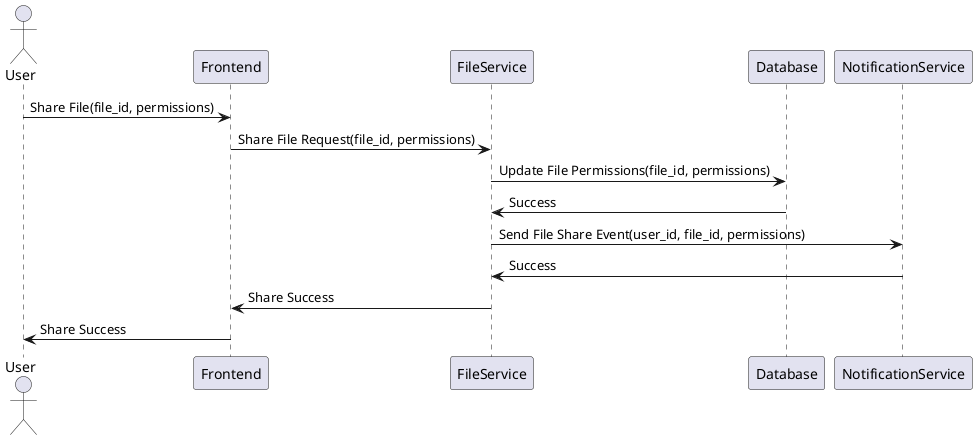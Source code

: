 @startuml
actor User
participant Frontend
participant FileService
participant Database
participant NotificationService

User -> Frontend: Share File(file_id, permissions)
Frontend -> FileService: Share File Request(file_id, permissions)
FileService -> Database: Update File Permissions(file_id, permissions)
Database -> FileService: Success
FileService -> NotificationService: Send File Share Event(user_id, file_id, permissions)
NotificationService -> FileService: Success
FileService -> Frontend: Share Success
Frontend -> User: Share Success
@enduml
